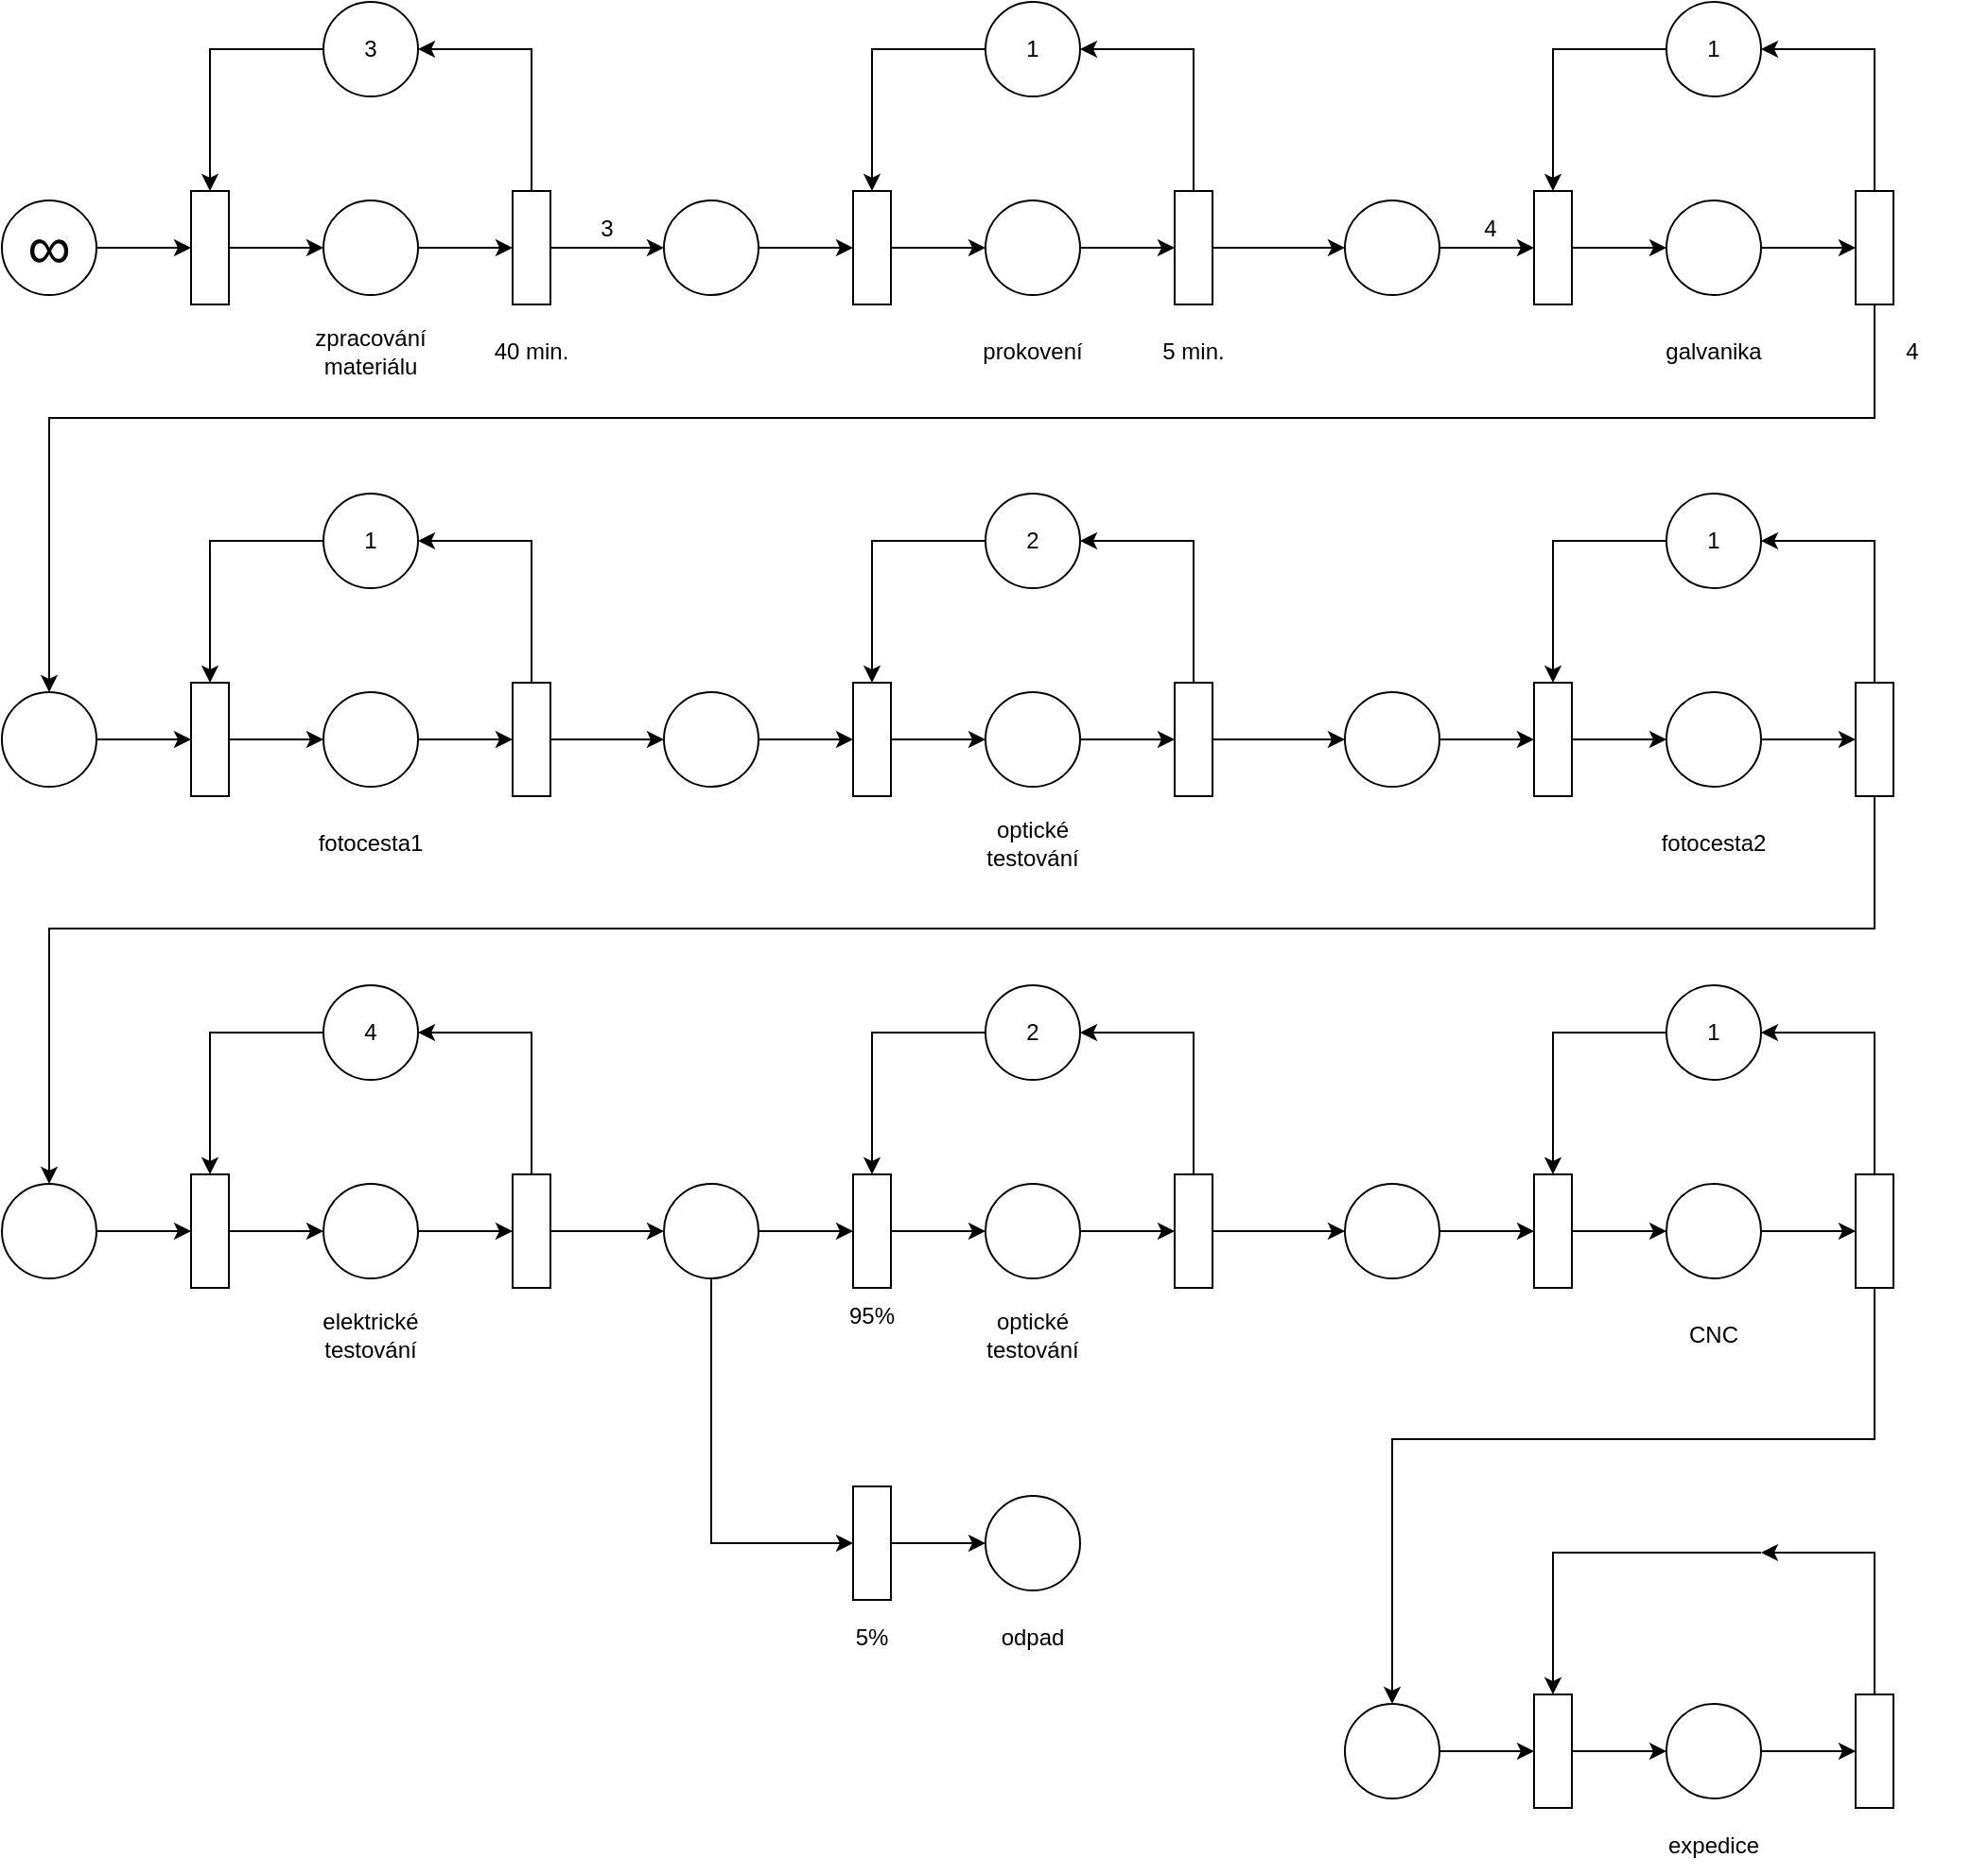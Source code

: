 <mxfile version="15.8.6" type="device"><diagram id="r7Fmwt5Pr1iFRIklypoW" name="Page-1"><mxGraphModel dx="1185" dy="635" grid="1" gridSize="10" guides="1" tooltips="1" connect="1" arrows="1" fold="1" page="1" pageScale="1" pageWidth="1654" pageHeight="1169" math="0" shadow="0"><root><mxCell id="0"/><mxCell id="1" parent="0"/><mxCell id="nEecDAfmB_HKi7X1Kq2P-47" style="edgeStyle=orthogonalEdgeStyle;rounded=0;orthogonalLoop=1;jettySize=auto;html=1;exitX=1;exitY=0.5;exitDx=0;exitDy=0;entryX=0.5;entryY=0;entryDx=0;entryDy=0;" edge="1" parent="1" source="nEecDAfmB_HKi7X1Kq2P-1" target="nEecDAfmB_HKi7X1Kq2P-20"><mxGeometry relative="1" as="geometry"><Array as="points"><mxPoint x="180" y="75"/></Array></mxGeometry></mxCell><mxCell id="nEecDAfmB_HKi7X1Kq2P-1" value="3" style="ellipse;whiteSpace=wrap;html=1;aspect=fixed;" vertex="1" parent="1"><mxGeometry x="240" y="50" width="50" height="50" as="geometry"/></mxCell><mxCell id="nEecDAfmB_HKi7X1Kq2P-55" style="edgeStyle=orthogonalEdgeStyle;rounded=0;orthogonalLoop=1;jettySize=auto;html=1;entryX=0;entryY=0.5;entryDx=0;entryDy=0;" edge="1" parent="1" source="nEecDAfmB_HKi7X1Kq2P-11" target="nEecDAfmB_HKi7X1Kq2P-21"><mxGeometry relative="1" as="geometry"/></mxCell><mxCell id="nEecDAfmB_HKi7X1Kq2P-11" value="" style="ellipse;whiteSpace=wrap;html=1;aspect=fixed;" vertex="1" parent="1"><mxGeometry x="240" y="155" width="50" height="50" as="geometry"/></mxCell><mxCell id="nEecDAfmB_HKi7X1Kq2P-48" style="edgeStyle=orthogonalEdgeStyle;rounded=0;orthogonalLoop=1;jettySize=auto;html=1;entryX=0;entryY=0.5;entryDx=0;entryDy=0;" edge="1" parent="1" source="nEecDAfmB_HKi7X1Kq2P-12" target="nEecDAfmB_HKi7X1Kq2P-20"><mxGeometry relative="1" as="geometry"/></mxCell><mxCell id="nEecDAfmB_HKi7X1Kq2P-12" value="&lt;span style=&quot;font-family: &amp;#34;arial&amp;#34; , sans-serif ; font-size: 32px ; text-align: left ; background-color: rgb(255 , 255 , 255)&quot;&gt;∞&lt;/span&gt;" style="ellipse;whiteSpace=wrap;html=1;aspect=fixed;" vertex="1" parent="1"><mxGeometry x="70" y="155" width="50" height="50" as="geometry"/></mxCell><mxCell id="nEecDAfmB_HKi7X1Kq2P-49" style="edgeStyle=orthogonalEdgeStyle;rounded=0;orthogonalLoop=1;jettySize=auto;html=1;entryX=0;entryY=0.5;entryDx=0;entryDy=0;" edge="1" parent="1" source="nEecDAfmB_HKi7X1Kq2P-20" target="nEecDAfmB_HKi7X1Kq2P-11"><mxGeometry relative="1" as="geometry"/></mxCell><mxCell id="nEecDAfmB_HKi7X1Kq2P-20" value="" style="rounded=0;whiteSpace=wrap;html=1;" vertex="1" parent="1"><mxGeometry x="170" y="150" width="20" height="60" as="geometry"/></mxCell><mxCell id="nEecDAfmB_HKi7X1Kq2P-77" style="edgeStyle=orthogonalEdgeStyle;rounded=0;orthogonalLoop=1;jettySize=auto;html=1;entryX=1;entryY=0.5;entryDx=0;entryDy=0;" edge="1" parent="1" source="nEecDAfmB_HKi7X1Kq2P-21" target="nEecDAfmB_HKi7X1Kq2P-1"><mxGeometry relative="1" as="geometry"><Array as="points"><mxPoint x="350" y="75"/></Array></mxGeometry></mxCell><mxCell id="nEecDAfmB_HKi7X1Kq2P-122" style="edgeStyle=orthogonalEdgeStyle;rounded=0;orthogonalLoop=1;jettySize=auto;html=1;entryX=0;entryY=0.5;entryDx=0;entryDy=0;" edge="1" parent="1" source="nEecDAfmB_HKi7X1Kq2P-21" target="nEecDAfmB_HKi7X1Kq2P-83"><mxGeometry relative="1" as="geometry"/></mxCell><mxCell id="nEecDAfmB_HKi7X1Kq2P-21" value="" style="rounded=0;whiteSpace=wrap;html=1;" vertex="1" parent="1"><mxGeometry x="340" y="150" width="20" height="60" as="geometry"/></mxCell><mxCell id="nEecDAfmB_HKi7X1Kq2P-78" style="edgeStyle=orthogonalEdgeStyle;rounded=0;orthogonalLoop=1;jettySize=auto;html=1;exitX=1;exitY=0.5;exitDx=0;exitDy=0;entryX=0.5;entryY=0;entryDx=0;entryDy=0;" edge="1" parent="1" source="nEecDAfmB_HKi7X1Kq2P-79" target="nEecDAfmB_HKi7X1Kq2P-85"><mxGeometry relative="1" as="geometry"><Array as="points"><mxPoint x="530" y="75"/></Array></mxGeometry></mxCell><mxCell id="nEecDAfmB_HKi7X1Kq2P-79" value="1" style="ellipse;whiteSpace=wrap;html=1;aspect=fixed;" vertex="1" parent="1"><mxGeometry x="590" y="50" width="50" height="50" as="geometry"/></mxCell><mxCell id="nEecDAfmB_HKi7X1Kq2P-80" style="edgeStyle=orthogonalEdgeStyle;rounded=0;orthogonalLoop=1;jettySize=auto;html=1;entryX=0;entryY=0.5;entryDx=0;entryDy=0;" edge="1" parent="1" source="nEecDAfmB_HKi7X1Kq2P-81" target="nEecDAfmB_HKi7X1Kq2P-87"><mxGeometry relative="1" as="geometry"/></mxCell><mxCell id="nEecDAfmB_HKi7X1Kq2P-81" value="" style="ellipse;whiteSpace=wrap;html=1;aspect=fixed;" vertex="1" parent="1"><mxGeometry x="590" y="155" width="50" height="50" as="geometry"/></mxCell><mxCell id="nEecDAfmB_HKi7X1Kq2P-82" style="edgeStyle=orthogonalEdgeStyle;rounded=0;orthogonalLoop=1;jettySize=auto;html=1;entryX=0;entryY=0.5;entryDx=0;entryDy=0;" edge="1" parent="1" source="nEecDAfmB_HKi7X1Kq2P-83" target="nEecDAfmB_HKi7X1Kq2P-85"><mxGeometry relative="1" as="geometry"/></mxCell><mxCell id="nEecDAfmB_HKi7X1Kq2P-83" value="" style="ellipse;whiteSpace=wrap;html=1;aspect=fixed;" vertex="1" parent="1"><mxGeometry x="420" y="155" width="50" height="50" as="geometry"/></mxCell><mxCell id="nEecDAfmB_HKi7X1Kq2P-84" style="edgeStyle=orthogonalEdgeStyle;rounded=0;orthogonalLoop=1;jettySize=auto;html=1;entryX=0;entryY=0.5;entryDx=0;entryDy=0;" edge="1" parent="1" source="nEecDAfmB_HKi7X1Kq2P-85" target="nEecDAfmB_HKi7X1Kq2P-81"><mxGeometry relative="1" as="geometry"/></mxCell><mxCell id="nEecDAfmB_HKi7X1Kq2P-85" value="" style="rounded=0;whiteSpace=wrap;html=1;" vertex="1" parent="1"><mxGeometry x="520" y="150" width="20" height="60" as="geometry"/></mxCell><mxCell id="nEecDAfmB_HKi7X1Kq2P-86" style="edgeStyle=orthogonalEdgeStyle;rounded=0;orthogonalLoop=1;jettySize=auto;html=1;entryX=1;entryY=0.5;entryDx=0;entryDy=0;" edge="1" parent="1" source="nEecDAfmB_HKi7X1Kq2P-87" target="nEecDAfmB_HKi7X1Kq2P-79"><mxGeometry relative="1" as="geometry"><Array as="points"><mxPoint x="700" y="75"/></Array></mxGeometry></mxCell><mxCell id="nEecDAfmB_HKi7X1Kq2P-123" style="edgeStyle=orthogonalEdgeStyle;rounded=0;orthogonalLoop=1;jettySize=auto;html=1;entryX=0;entryY=0.5;entryDx=0;entryDy=0;" edge="1" parent="1" source="nEecDAfmB_HKi7X1Kq2P-87" target="nEecDAfmB_HKi7X1Kq2P-93"><mxGeometry relative="1" as="geometry"/></mxCell><mxCell id="nEecDAfmB_HKi7X1Kq2P-87" value="" style="rounded=0;whiteSpace=wrap;html=1;" vertex="1" parent="1"><mxGeometry x="690" y="150" width="20" height="60" as="geometry"/></mxCell><mxCell id="nEecDAfmB_HKi7X1Kq2P-88" style="edgeStyle=orthogonalEdgeStyle;rounded=0;orthogonalLoop=1;jettySize=auto;html=1;exitX=1;exitY=0.5;exitDx=0;exitDy=0;entryX=0.5;entryY=0;entryDx=0;entryDy=0;" edge="1" parent="1" source="nEecDAfmB_HKi7X1Kq2P-89" target="nEecDAfmB_HKi7X1Kq2P-95"><mxGeometry relative="1" as="geometry"><Array as="points"><mxPoint x="890" y="75"/></Array></mxGeometry></mxCell><mxCell id="nEecDAfmB_HKi7X1Kq2P-89" value="1" style="ellipse;whiteSpace=wrap;html=1;aspect=fixed;" vertex="1" parent="1"><mxGeometry x="950" y="50" width="50" height="50" as="geometry"/></mxCell><mxCell id="nEecDAfmB_HKi7X1Kq2P-90" style="edgeStyle=orthogonalEdgeStyle;rounded=0;orthogonalLoop=1;jettySize=auto;html=1;entryX=0;entryY=0.5;entryDx=0;entryDy=0;" edge="1" parent="1" source="nEecDAfmB_HKi7X1Kq2P-91" target="nEecDAfmB_HKi7X1Kq2P-97"><mxGeometry relative="1" as="geometry"/></mxCell><mxCell id="nEecDAfmB_HKi7X1Kq2P-91" value="" style="ellipse;whiteSpace=wrap;html=1;aspect=fixed;" vertex="1" parent="1"><mxGeometry x="950" y="155" width="50" height="50" as="geometry"/></mxCell><mxCell id="nEecDAfmB_HKi7X1Kq2P-92" style="edgeStyle=orthogonalEdgeStyle;rounded=0;orthogonalLoop=1;jettySize=auto;html=1;entryX=0;entryY=0.5;entryDx=0;entryDy=0;" edge="1" parent="1" source="nEecDAfmB_HKi7X1Kq2P-93" target="nEecDAfmB_HKi7X1Kq2P-95"><mxGeometry relative="1" as="geometry"/></mxCell><mxCell id="nEecDAfmB_HKi7X1Kq2P-93" value="" style="ellipse;whiteSpace=wrap;html=1;aspect=fixed;" vertex="1" parent="1"><mxGeometry x="780" y="155" width="50" height="50" as="geometry"/></mxCell><mxCell id="nEecDAfmB_HKi7X1Kq2P-94" style="edgeStyle=orthogonalEdgeStyle;rounded=0;orthogonalLoop=1;jettySize=auto;html=1;entryX=0;entryY=0.5;entryDx=0;entryDy=0;" edge="1" parent="1" source="nEecDAfmB_HKi7X1Kq2P-95" target="nEecDAfmB_HKi7X1Kq2P-91"><mxGeometry relative="1" as="geometry"/></mxCell><mxCell id="nEecDAfmB_HKi7X1Kq2P-95" value="" style="rounded=0;whiteSpace=wrap;html=1;" vertex="1" parent="1"><mxGeometry x="880" y="150" width="20" height="60" as="geometry"/></mxCell><mxCell id="nEecDAfmB_HKi7X1Kq2P-96" style="edgeStyle=orthogonalEdgeStyle;rounded=0;orthogonalLoop=1;jettySize=auto;html=1;entryX=1;entryY=0.5;entryDx=0;entryDy=0;" edge="1" parent="1" source="nEecDAfmB_HKi7X1Kq2P-97" target="nEecDAfmB_HKi7X1Kq2P-89"><mxGeometry relative="1" as="geometry"><Array as="points"><mxPoint x="1060" y="75"/></Array></mxGeometry></mxCell><mxCell id="nEecDAfmB_HKi7X1Kq2P-136" style="edgeStyle=orthogonalEdgeStyle;rounded=0;orthogonalLoop=1;jettySize=auto;html=1;entryX=0.5;entryY=0;entryDx=0;entryDy=0;" edge="1" parent="1" source="nEecDAfmB_HKi7X1Kq2P-97" target="nEecDAfmB_HKi7X1Kq2P-103"><mxGeometry relative="1" as="geometry"><Array as="points"><mxPoint x="1060" y="270"/><mxPoint x="95" y="270"/></Array></mxGeometry></mxCell><mxCell id="nEecDAfmB_HKi7X1Kq2P-97" value="" style="rounded=0;whiteSpace=wrap;html=1;" vertex="1" parent="1"><mxGeometry x="1050" y="150" width="20" height="60" as="geometry"/></mxCell><mxCell id="nEecDAfmB_HKi7X1Kq2P-98" style="edgeStyle=orthogonalEdgeStyle;rounded=0;orthogonalLoop=1;jettySize=auto;html=1;exitX=1;exitY=0.5;exitDx=0;exitDy=0;entryX=0.5;entryY=0;entryDx=0;entryDy=0;" edge="1" parent="1" source="nEecDAfmB_HKi7X1Kq2P-99" target="nEecDAfmB_HKi7X1Kq2P-105"><mxGeometry relative="1" as="geometry"><Array as="points"><mxPoint x="180" y="335"/></Array></mxGeometry></mxCell><mxCell id="nEecDAfmB_HKi7X1Kq2P-99" value="1" style="ellipse;whiteSpace=wrap;html=1;aspect=fixed;" vertex="1" parent="1"><mxGeometry x="240" y="310" width="50" height="50" as="geometry"/></mxCell><mxCell id="nEecDAfmB_HKi7X1Kq2P-100" style="edgeStyle=orthogonalEdgeStyle;rounded=0;orthogonalLoop=1;jettySize=auto;html=1;entryX=0;entryY=0.5;entryDx=0;entryDy=0;" edge="1" parent="1" source="nEecDAfmB_HKi7X1Kq2P-101" target="nEecDAfmB_HKi7X1Kq2P-107"><mxGeometry relative="1" as="geometry"/></mxCell><mxCell id="nEecDAfmB_HKi7X1Kq2P-101" value="" style="ellipse;whiteSpace=wrap;html=1;aspect=fixed;" vertex="1" parent="1"><mxGeometry x="240" y="415" width="50" height="50" as="geometry"/></mxCell><mxCell id="nEecDAfmB_HKi7X1Kq2P-102" style="edgeStyle=orthogonalEdgeStyle;rounded=0;orthogonalLoop=1;jettySize=auto;html=1;entryX=0;entryY=0.5;entryDx=0;entryDy=0;" edge="1" parent="1" source="nEecDAfmB_HKi7X1Kq2P-103" target="nEecDAfmB_HKi7X1Kq2P-105"><mxGeometry relative="1" as="geometry"/></mxCell><mxCell id="nEecDAfmB_HKi7X1Kq2P-103" value="" style="ellipse;whiteSpace=wrap;html=1;aspect=fixed;" vertex="1" parent="1"><mxGeometry x="70" y="415" width="50" height="50" as="geometry"/></mxCell><mxCell id="nEecDAfmB_HKi7X1Kq2P-104" style="edgeStyle=orthogonalEdgeStyle;rounded=0;orthogonalLoop=1;jettySize=auto;html=1;entryX=0;entryY=0.5;entryDx=0;entryDy=0;" edge="1" parent="1" source="nEecDAfmB_HKi7X1Kq2P-105" target="nEecDAfmB_HKi7X1Kq2P-101"><mxGeometry relative="1" as="geometry"/></mxCell><mxCell id="nEecDAfmB_HKi7X1Kq2P-105" value="" style="rounded=0;whiteSpace=wrap;html=1;" vertex="1" parent="1"><mxGeometry x="170" y="410" width="20" height="60" as="geometry"/></mxCell><mxCell id="nEecDAfmB_HKi7X1Kq2P-106" style="edgeStyle=orthogonalEdgeStyle;rounded=0;orthogonalLoop=1;jettySize=auto;html=1;entryX=1;entryY=0.5;entryDx=0;entryDy=0;" edge="1" parent="1" source="nEecDAfmB_HKi7X1Kq2P-107" target="nEecDAfmB_HKi7X1Kq2P-99"><mxGeometry relative="1" as="geometry"><Array as="points"><mxPoint x="350" y="335"/></Array></mxGeometry></mxCell><mxCell id="nEecDAfmB_HKi7X1Kq2P-134" style="edgeStyle=orthogonalEdgeStyle;rounded=0;orthogonalLoop=1;jettySize=auto;html=1;entryX=0;entryY=0.5;entryDx=0;entryDy=0;" edge="1" parent="1" source="nEecDAfmB_HKi7X1Kq2P-107" target="nEecDAfmB_HKi7X1Kq2P-113"><mxGeometry relative="1" as="geometry"/></mxCell><mxCell id="nEecDAfmB_HKi7X1Kq2P-107" value="" style="rounded=0;whiteSpace=wrap;html=1;" vertex="1" parent="1"><mxGeometry x="340" y="410" width="20" height="60" as="geometry"/></mxCell><mxCell id="nEecDAfmB_HKi7X1Kq2P-108" style="edgeStyle=orthogonalEdgeStyle;rounded=0;orthogonalLoop=1;jettySize=auto;html=1;exitX=1;exitY=0.5;exitDx=0;exitDy=0;entryX=0.5;entryY=0;entryDx=0;entryDy=0;" edge="1" parent="1" source="nEecDAfmB_HKi7X1Kq2P-109" target="nEecDAfmB_HKi7X1Kq2P-115"><mxGeometry relative="1" as="geometry"><Array as="points"><mxPoint x="530" y="335"/></Array></mxGeometry></mxCell><mxCell id="nEecDAfmB_HKi7X1Kq2P-109" value="2" style="ellipse;whiteSpace=wrap;html=1;aspect=fixed;" vertex="1" parent="1"><mxGeometry x="590" y="310" width="50" height="50" as="geometry"/></mxCell><mxCell id="nEecDAfmB_HKi7X1Kq2P-110" style="edgeStyle=orthogonalEdgeStyle;rounded=0;orthogonalLoop=1;jettySize=auto;html=1;entryX=0;entryY=0.5;entryDx=0;entryDy=0;" edge="1" parent="1" source="nEecDAfmB_HKi7X1Kq2P-111" target="nEecDAfmB_HKi7X1Kq2P-117"><mxGeometry relative="1" as="geometry"/></mxCell><mxCell id="nEecDAfmB_HKi7X1Kq2P-111" value="" style="ellipse;whiteSpace=wrap;html=1;aspect=fixed;" vertex="1" parent="1"><mxGeometry x="590" y="415" width="50" height="50" as="geometry"/></mxCell><mxCell id="nEecDAfmB_HKi7X1Kq2P-112" style="edgeStyle=orthogonalEdgeStyle;rounded=0;orthogonalLoop=1;jettySize=auto;html=1;entryX=0;entryY=0.5;entryDx=0;entryDy=0;" edge="1" parent="1" source="nEecDAfmB_HKi7X1Kq2P-113" target="nEecDAfmB_HKi7X1Kq2P-115"><mxGeometry relative="1" as="geometry"/></mxCell><mxCell id="nEecDAfmB_HKi7X1Kq2P-113" value="" style="ellipse;whiteSpace=wrap;html=1;aspect=fixed;" vertex="1" parent="1"><mxGeometry x="420" y="415" width="50" height="50" as="geometry"/></mxCell><mxCell id="nEecDAfmB_HKi7X1Kq2P-114" style="edgeStyle=orthogonalEdgeStyle;rounded=0;orthogonalLoop=1;jettySize=auto;html=1;entryX=0;entryY=0.5;entryDx=0;entryDy=0;" edge="1" parent="1" source="nEecDAfmB_HKi7X1Kq2P-115" target="nEecDAfmB_HKi7X1Kq2P-111"><mxGeometry relative="1" as="geometry"/></mxCell><mxCell id="nEecDAfmB_HKi7X1Kq2P-115" value="" style="rounded=0;whiteSpace=wrap;html=1;" vertex="1" parent="1"><mxGeometry x="520" y="410" width="20" height="60" as="geometry"/></mxCell><mxCell id="nEecDAfmB_HKi7X1Kq2P-116" style="edgeStyle=orthogonalEdgeStyle;rounded=0;orthogonalLoop=1;jettySize=auto;html=1;entryX=1;entryY=0.5;entryDx=0;entryDy=0;" edge="1" parent="1" source="nEecDAfmB_HKi7X1Kq2P-117" target="nEecDAfmB_HKi7X1Kq2P-109"><mxGeometry relative="1" as="geometry"><Array as="points"><mxPoint x="700" y="335"/></Array></mxGeometry></mxCell><mxCell id="nEecDAfmB_HKi7X1Kq2P-135" style="edgeStyle=orthogonalEdgeStyle;rounded=0;orthogonalLoop=1;jettySize=auto;html=1;entryX=0;entryY=0.5;entryDx=0;entryDy=0;" edge="1" parent="1" source="nEecDAfmB_HKi7X1Kq2P-117" target="nEecDAfmB_HKi7X1Kq2P-129"><mxGeometry relative="1" as="geometry"/></mxCell><mxCell id="nEecDAfmB_HKi7X1Kq2P-117" value="" style="rounded=0;whiteSpace=wrap;html=1;" vertex="1" parent="1"><mxGeometry x="690" y="410" width="20" height="60" as="geometry"/></mxCell><mxCell id="nEecDAfmB_HKi7X1Kq2P-124" style="edgeStyle=orthogonalEdgeStyle;rounded=0;orthogonalLoop=1;jettySize=auto;html=1;exitX=1;exitY=0.5;exitDx=0;exitDy=0;entryX=0.5;entryY=0;entryDx=0;entryDy=0;" edge="1" parent="1" source="nEecDAfmB_HKi7X1Kq2P-125" target="nEecDAfmB_HKi7X1Kq2P-131"><mxGeometry relative="1" as="geometry"><Array as="points"><mxPoint x="890" y="335"/></Array></mxGeometry></mxCell><mxCell id="nEecDAfmB_HKi7X1Kq2P-125" value="1" style="ellipse;whiteSpace=wrap;html=1;aspect=fixed;" vertex="1" parent="1"><mxGeometry x="950" y="310" width="50" height="50" as="geometry"/></mxCell><mxCell id="nEecDAfmB_HKi7X1Kq2P-126" style="edgeStyle=orthogonalEdgeStyle;rounded=0;orthogonalLoop=1;jettySize=auto;html=1;entryX=0;entryY=0.5;entryDx=0;entryDy=0;" edge="1" parent="1" source="nEecDAfmB_HKi7X1Kq2P-127" target="nEecDAfmB_HKi7X1Kq2P-133"><mxGeometry relative="1" as="geometry"/></mxCell><mxCell id="nEecDAfmB_HKi7X1Kq2P-127" value="" style="ellipse;whiteSpace=wrap;html=1;aspect=fixed;" vertex="1" parent="1"><mxGeometry x="950" y="415" width="50" height="50" as="geometry"/></mxCell><mxCell id="nEecDAfmB_HKi7X1Kq2P-128" style="edgeStyle=orthogonalEdgeStyle;rounded=0;orthogonalLoop=1;jettySize=auto;html=1;entryX=0;entryY=0.5;entryDx=0;entryDy=0;" edge="1" parent="1" source="nEecDAfmB_HKi7X1Kq2P-129" target="nEecDAfmB_HKi7X1Kq2P-131"><mxGeometry relative="1" as="geometry"/></mxCell><mxCell id="nEecDAfmB_HKi7X1Kq2P-129" value="" style="ellipse;whiteSpace=wrap;html=1;aspect=fixed;" vertex="1" parent="1"><mxGeometry x="780" y="415" width="50" height="50" as="geometry"/></mxCell><mxCell id="nEecDAfmB_HKi7X1Kq2P-130" style="edgeStyle=orthogonalEdgeStyle;rounded=0;orthogonalLoop=1;jettySize=auto;html=1;entryX=0;entryY=0.5;entryDx=0;entryDy=0;" edge="1" parent="1" source="nEecDAfmB_HKi7X1Kq2P-131" target="nEecDAfmB_HKi7X1Kq2P-127"><mxGeometry relative="1" as="geometry"/></mxCell><mxCell id="nEecDAfmB_HKi7X1Kq2P-131" value="" style="rounded=0;whiteSpace=wrap;html=1;" vertex="1" parent="1"><mxGeometry x="880" y="410" width="20" height="60" as="geometry"/></mxCell><mxCell id="nEecDAfmB_HKi7X1Kq2P-132" style="edgeStyle=orthogonalEdgeStyle;rounded=0;orthogonalLoop=1;jettySize=auto;html=1;entryX=1;entryY=0.5;entryDx=0;entryDy=0;" edge="1" parent="1" source="nEecDAfmB_HKi7X1Kq2P-133" target="nEecDAfmB_HKi7X1Kq2P-125"><mxGeometry relative="1" as="geometry"><Array as="points"><mxPoint x="1060" y="335"/></Array></mxGeometry></mxCell><mxCell id="nEecDAfmB_HKi7X1Kq2P-178" style="edgeStyle=orthogonalEdgeStyle;rounded=0;orthogonalLoop=1;jettySize=auto;html=1;entryX=0.5;entryY=0;entryDx=0;entryDy=0;fontColor=#000000;" edge="1" parent="1" source="nEecDAfmB_HKi7X1Kq2P-133" target="nEecDAfmB_HKi7X1Kq2P-148"><mxGeometry relative="1" as="geometry"><Array as="points"><mxPoint x="1060" y="540"/><mxPoint x="95" y="540"/></Array></mxGeometry></mxCell><mxCell id="nEecDAfmB_HKi7X1Kq2P-133" value="" style="rounded=0;whiteSpace=wrap;html=1;" vertex="1" parent="1"><mxGeometry x="1050" y="410" width="20" height="60" as="geometry"/></mxCell><mxCell id="nEecDAfmB_HKi7X1Kq2P-137" value="zpracování&lt;br&gt;materiálu" style="text;html=1;strokeColor=none;fillColor=none;align=center;verticalAlign=middle;whiteSpace=wrap;rounded=0;labelBackgroundColor=#FFFFFF;fontColor=#000000;" vertex="1" parent="1"><mxGeometry x="235" y="220" width="60" height="30" as="geometry"/></mxCell><mxCell id="nEecDAfmB_HKi7X1Kq2P-138" value="prokovení" style="text;html=1;strokeColor=none;fillColor=none;align=center;verticalAlign=middle;whiteSpace=wrap;rounded=0;labelBackgroundColor=#FFFFFF;fontColor=#000000;" vertex="1" parent="1"><mxGeometry x="585" y="220" width="60" height="30" as="geometry"/></mxCell><mxCell id="nEecDAfmB_HKi7X1Kq2P-139" value="galvanika" style="text;html=1;strokeColor=none;fillColor=none;align=center;verticalAlign=middle;whiteSpace=wrap;rounded=0;labelBackgroundColor=#FFFFFF;fontColor=#000000;" vertex="1" parent="1"><mxGeometry x="945" y="220" width="60" height="30" as="geometry"/></mxCell><mxCell id="nEecDAfmB_HKi7X1Kq2P-140" value="fotocesta1" style="text;html=1;strokeColor=none;fillColor=none;align=center;verticalAlign=middle;whiteSpace=wrap;rounded=0;labelBackgroundColor=#FFFFFF;fontColor=#000000;" vertex="1" parent="1"><mxGeometry x="235" y="480" width="60" height="30" as="geometry"/></mxCell><mxCell id="nEecDAfmB_HKi7X1Kq2P-141" value="optické&lt;br&gt;testování" style="text;html=1;strokeColor=none;fillColor=none;align=center;verticalAlign=middle;whiteSpace=wrap;rounded=0;labelBackgroundColor=#FFFFFF;fontColor=#000000;" vertex="1" parent="1"><mxGeometry x="585" y="480" width="60" height="30" as="geometry"/></mxCell><mxCell id="nEecDAfmB_HKi7X1Kq2P-142" value="fotocesta2" style="text;html=1;strokeColor=none;fillColor=none;align=center;verticalAlign=middle;whiteSpace=wrap;rounded=0;labelBackgroundColor=#FFFFFF;fontColor=#000000;" vertex="1" parent="1"><mxGeometry x="945" y="480" width="60" height="30" as="geometry"/></mxCell><mxCell id="nEecDAfmB_HKi7X1Kq2P-143" style="edgeStyle=orthogonalEdgeStyle;rounded=0;orthogonalLoop=1;jettySize=auto;html=1;exitX=1;exitY=0.5;exitDx=0;exitDy=0;entryX=0.5;entryY=0;entryDx=0;entryDy=0;" edge="1" parent="1" source="nEecDAfmB_HKi7X1Kq2P-144" target="nEecDAfmB_HKi7X1Kq2P-150"><mxGeometry relative="1" as="geometry"><Array as="points"><mxPoint x="180" y="595"/></Array></mxGeometry></mxCell><mxCell id="nEecDAfmB_HKi7X1Kq2P-144" value="4" style="ellipse;whiteSpace=wrap;html=1;aspect=fixed;" vertex="1" parent="1"><mxGeometry x="240" y="570" width="50" height="50" as="geometry"/></mxCell><mxCell id="nEecDAfmB_HKi7X1Kq2P-145" style="edgeStyle=orthogonalEdgeStyle;rounded=0;orthogonalLoop=1;jettySize=auto;html=1;entryX=0;entryY=0.5;entryDx=0;entryDy=0;" edge="1" parent="1" source="nEecDAfmB_HKi7X1Kq2P-146" target="nEecDAfmB_HKi7X1Kq2P-153"><mxGeometry relative="1" as="geometry"/></mxCell><mxCell id="nEecDAfmB_HKi7X1Kq2P-146" value="" style="ellipse;whiteSpace=wrap;html=1;aspect=fixed;" vertex="1" parent="1"><mxGeometry x="240" y="675" width="50" height="50" as="geometry"/></mxCell><mxCell id="nEecDAfmB_HKi7X1Kq2P-147" style="edgeStyle=orthogonalEdgeStyle;rounded=0;orthogonalLoop=1;jettySize=auto;html=1;entryX=0;entryY=0.5;entryDx=0;entryDy=0;" edge="1" parent="1" source="nEecDAfmB_HKi7X1Kq2P-148" target="nEecDAfmB_HKi7X1Kq2P-150"><mxGeometry relative="1" as="geometry"/></mxCell><mxCell id="nEecDAfmB_HKi7X1Kq2P-148" value="" style="ellipse;whiteSpace=wrap;html=1;aspect=fixed;" vertex="1" parent="1"><mxGeometry x="70" y="675" width="50" height="50" as="geometry"/></mxCell><mxCell id="nEecDAfmB_HKi7X1Kq2P-149" style="edgeStyle=orthogonalEdgeStyle;rounded=0;orthogonalLoop=1;jettySize=auto;html=1;entryX=0;entryY=0.5;entryDx=0;entryDy=0;" edge="1" parent="1" source="nEecDAfmB_HKi7X1Kq2P-150" target="nEecDAfmB_HKi7X1Kq2P-146"><mxGeometry relative="1" as="geometry"/></mxCell><mxCell id="nEecDAfmB_HKi7X1Kq2P-150" value="" style="rounded=0;whiteSpace=wrap;html=1;" vertex="1" parent="1"><mxGeometry x="170" y="670" width="20" height="60" as="geometry"/></mxCell><mxCell id="nEecDAfmB_HKi7X1Kq2P-151" style="edgeStyle=orthogonalEdgeStyle;rounded=0;orthogonalLoop=1;jettySize=auto;html=1;entryX=1;entryY=0.5;entryDx=0;entryDy=0;" edge="1" parent="1" source="nEecDAfmB_HKi7X1Kq2P-153" target="nEecDAfmB_HKi7X1Kq2P-144"><mxGeometry relative="1" as="geometry"><Array as="points"><mxPoint x="350" y="595"/></Array></mxGeometry></mxCell><mxCell id="nEecDAfmB_HKi7X1Kq2P-152" style="edgeStyle=orthogonalEdgeStyle;rounded=0;orthogonalLoop=1;jettySize=auto;html=1;entryX=0;entryY=0.5;entryDx=0;entryDy=0;" edge="1" parent="1" source="nEecDAfmB_HKi7X1Kq2P-153" target="nEecDAfmB_HKi7X1Kq2P-159"><mxGeometry relative="1" as="geometry"/></mxCell><mxCell id="nEecDAfmB_HKi7X1Kq2P-153" value="" style="rounded=0;whiteSpace=wrap;html=1;" vertex="1" parent="1"><mxGeometry x="340" y="670" width="20" height="60" as="geometry"/></mxCell><mxCell id="nEecDAfmB_HKi7X1Kq2P-154" style="edgeStyle=orthogonalEdgeStyle;rounded=0;orthogonalLoop=1;jettySize=auto;html=1;exitX=1;exitY=0.5;exitDx=0;exitDy=0;entryX=0.5;entryY=0;entryDx=0;entryDy=0;" edge="1" parent="1" source="nEecDAfmB_HKi7X1Kq2P-155" target="nEecDAfmB_HKi7X1Kq2P-161"><mxGeometry relative="1" as="geometry"><Array as="points"><mxPoint x="530" y="595"/></Array></mxGeometry></mxCell><mxCell id="nEecDAfmB_HKi7X1Kq2P-155" value="2" style="ellipse;whiteSpace=wrap;html=1;aspect=fixed;" vertex="1" parent="1"><mxGeometry x="590" y="570" width="50" height="50" as="geometry"/></mxCell><mxCell id="nEecDAfmB_HKi7X1Kq2P-156" style="edgeStyle=orthogonalEdgeStyle;rounded=0;orthogonalLoop=1;jettySize=auto;html=1;entryX=0;entryY=0.5;entryDx=0;entryDy=0;" edge="1" parent="1" source="nEecDAfmB_HKi7X1Kq2P-157" target="nEecDAfmB_HKi7X1Kq2P-164"><mxGeometry relative="1" as="geometry"/></mxCell><mxCell id="nEecDAfmB_HKi7X1Kq2P-157" value="" style="ellipse;whiteSpace=wrap;html=1;aspect=fixed;" vertex="1" parent="1"><mxGeometry x="590" y="675" width="50" height="50" as="geometry"/></mxCell><mxCell id="nEecDAfmB_HKi7X1Kq2P-158" style="edgeStyle=orthogonalEdgeStyle;rounded=0;orthogonalLoop=1;jettySize=auto;html=1;entryX=0;entryY=0.5;entryDx=0;entryDy=0;" edge="1" parent="1" source="nEecDAfmB_HKi7X1Kq2P-159" target="nEecDAfmB_HKi7X1Kq2P-161"><mxGeometry relative="1" as="geometry"/></mxCell><mxCell id="nEecDAfmB_HKi7X1Kq2P-193" style="edgeStyle=orthogonalEdgeStyle;rounded=0;orthogonalLoop=1;jettySize=auto;html=1;entryX=0;entryY=0.5;entryDx=0;entryDy=0;fontColor=#000000;" edge="1" parent="1" source="nEecDAfmB_HKi7X1Kq2P-159" target="nEecDAfmB_HKi7X1Kq2P-192"><mxGeometry relative="1" as="geometry"><Array as="points"><mxPoint x="445" y="865"/></Array></mxGeometry></mxCell><mxCell id="nEecDAfmB_HKi7X1Kq2P-159" value="" style="ellipse;whiteSpace=wrap;html=1;aspect=fixed;" vertex="1" parent="1"><mxGeometry x="420" y="675" width="50" height="50" as="geometry"/></mxCell><mxCell id="nEecDAfmB_HKi7X1Kq2P-160" style="edgeStyle=orthogonalEdgeStyle;rounded=0;orthogonalLoop=1;jettySize=auto;html=1;entryX=0;entryY=0.5;entryDx=0;entryDy=0;" edge="1" parent="1" source="nEecDAfmB_HKi7X1Kq2P-161" target="nEecDAfmB_HKi7X1Kq2P-157"><mxGeometry relative="1" as="geometry"/></mxCell><mxCell id="nEecDAfmB_HKi7X1Kq2P-161" value="" style="rounded=0;whiteSpace=wrap;html=1;" vertex="1" parent="1"><mxGeometry x="520" y="670" width="20" height="60" as="geometry"/></mxCell><mxCell id="nEecDAfmB_HKi7X1Kq2P-162" style="edgeStyle=orthogonalEdgeStyle;rounded=0;orthogonalLoop=1;jettySize=auto;html=1;entryX=1;entryY=0.5;entryDx=0;entryDy=0;" edge="1" parent="1" source="nEecDAfmB_HKi7X1Kq2P-164" target="nEecDAfmB_HKi7X1Kq2P-155"><mxGeometry relative="1" as="geometry"><Array as="points"><mxPoint x="700" y="595"/></Array></mxGeometry></mxCell><mxCell id="nEecDAfmB_HKi7X1Kq2P-163" style="edgeStyle=orthogonalEdgeStyle;rounded=0;orthogonalLoop=1;jettySize=auto;html=1;entryX=0;entryY=0.5;entryDx=0;entryDy=0;" edge="1" parent="1" source="nEecDAfmB_HKi7X1Kq2P-164" target="nEecDAfmB_HKi7X1Kq2P-170"><mxGeometry relative="1" as="geometry"/></mxCell><mxCell id="nEecDAfmB_HKi7X1Kq2P-164" value="" style="rounded=0;whiteSpace=wrap;html=1;" vertex="1" parent="1"><mxGeometry x="690" y="670" width="20" height="60" as="geometry"/></mxCell><mxCell id="nEecDAfmB_HKi7X1Kq2P-165" style="edgeStyle=orthogonalEdgeStyle;rounded=0;orthogonalLoop=1;jettySize=auto;html=1;exitX=1;exitY=0.5;exitDx=0;exitDy=0;entryX=0.5;entryY=0;entryDx=0;entryDy=0;" edge="1" parent="1" source="nEecDAfmB_HKi7X1Kq2P-166" target="nEecDAfmB_HKi7X1Kq2P-172"><mxGeometry relative="1" as="geometry"><Array as="points"><mxPoint x="890" y="595"/></Array></mxGeometry></mxCell><mxCell id="nEecDAfmB_HKi7X1Kq2P-166" value="1" style="ellipse;whiteSpace=wrap;html=1;aspect=fixed;" vertex="1" parent="1"><mxGeometry x="950" y="570" width="50" height="50" as="geometry"/></mxCell><mxCell id="nEecDAfmB_HKi7X1Kq2P-167" style="edgeStyle=orthogonalEdgeStyle;rounded=0;orthogonalLoop=1;jettySize=auto;html=1;entryX=0;entryY=0.5;entryDx=0;entryDy=0;" edge="1" parent="1" source="nEecDAfmB_HKi7X1Kq2P-168" target="nEecDAfmB_HKi7X1Kq2P-174"><mxGeometry relative="1" as="geometry"/></mxCell><mxCell id="nEecDAfmB_HKi7X1Kq2P-168" value="" style="ellipse;whiteSpace=wrap;html=1;aspect=fixed;" vertex="1" parent="1"><mxGeometry x="950" y="675" width="50" height="50" as="geometry"/></mxCell><mxCell id="nEecDAfmB_HKi7X1Kq2P-169" style="edgeStyle=orthogonalEdgeStyle;rounded=0;orthogonalLoop=1;jettySize=auto;html=1;entryX=0;entryY=0.5;entryDx=0;entryDy=0;" edge="1" parent="1" source="nEecDAfmB_HKi7X1Kq2P-170" target="nEecDAfmB_HKi7X1Kq2P-172"><mxGeometry relative="1" as="geometry"/></mxCell><mxCell id="nEecDAfmB_HKi7X1Kq2P-170" value="" style="ellipse;whiteSpace=wrap;html=1;aspect=fixed;" vertex="1" parent="1"><mxGeometry x="780" y="675" width="50" height="50" as="geometry"/></mxCell><mxCell id="nEecDAfmB_HKi7X1Kq2P-171" style="edgeStyle=orthogonalEdgeStyle;rounded=0;orthogonalLoop=1;jettySize=auto;html=1;entryX=0;entryY=0.5;entryDx=0;entryDy=0;" edge="1" parent="1" source="nEecDAfmB_HKi7X1Kq2P-172" target="nEecDAfmB_HKi7X1Kq2P-168"><mxGeometry relative="1" as="geometry"/></mxCell><mxCell id="nEecDAfmB_HKi7X1Kq2P-172" value="" style="rounded=0;whiteSpace=wrap;html=1;" vertex="1" parent="1"><mxGeometry x="880" y="670" width="20" height="60" as="geometry"/></mxCell><mxCell id="nEecDAfmB_HKi7X1Kq2P-173" style="edgeStyle=orthogonalEdgeStyle;rounded=0;orthogonalLoop=1;jettySize=auto;html=1;entryX=1;entryY=0.5;entryDx=0;entryDy=0;" edge="1" parent="1" source="nEecDAfmB_HKi7X1Kq2P-174" target="nEecDAfmB_HKi7X1Kq2P-166"><mxGeometry relative="1" as="geometry"><Array as="points"><mxPoint x="1060" y="595"/></Array></mxGeometry></mxCell><mxCell id="nEecDAfmB_HKi7X1Kq2P-223" style="edgeStyle=orthogonalEdgeStyle;rounded=0;orthogonalLoop=1;jettySize=auto;html=1;fontColor=#000000;" edge="1" parent="1" source="nEecDAfmB_HKi7X1Kq2P-174" target="nEecDAfmB_HKi7X1Kq2P-218"><mxGeometry relative="1" as="geometry"><Array as="points"><mxPoint x="1060" y="810"/><mxPoint x="805" y="810"/></Array></mxGeometry></mxCell><mxCell id="nEecDAfmB_HKi7X1Kq2P-174" value="" style="rounded=0;whiteSpace=wrap;html=1;" vertex="1" parent="1"><mxGeometry x="1050" y="670" width="20" height="60" as="geometry"/></mxCell><mxCell id="nEecDAfmB_HKi7X1Kq2P-175" value="elektrické&lt;br&gt;testování" style="text;html=1;strokeColor=none;fillColor=none;align=center;verticalAlign=middle;whiteSpace=wrap;rounded=0;labelBackgroundColor=#FFFFFF;fontColor=#000000;" vertex="1" parent="1"><mxGeometry x="235" y="740" width="60" height="30" as="geometry"/></mxCell><mxCell id="nEecDAfmB_HKi7X1Kq2P-176" value="optické&lt;br&gt;testování" style="text;html=1;strokeColor=none;fillColor=none;align=center;verticalAlign=middle;whiteSpace=wrap;rounded=0;labelBackgroundColor=#FFFFFF;fontColor=#000000;" vertex="1" parent="1"><mxGeometry x="585" y="740" width="60" height="30" as="geometry"/></mxCell><mxCell id="nEecDAfmB_HKi7X1Kq2P-177" value="CNC" style="text;html=1;strokeColor=none;fillColor=none;align=center;verticalAlign=middle;whiteSpace=wrap;rounded=0;labelBackgroundColor=#FFFFFF;fontColor=#000000;" vertex="1" parent="1"><mxGeometry x="945" y="740" width="60" height="30" as="geometry"/></mxCell><mxCell id="nEecDAfmB_HKi7X1Kq2P-179" value="3" style="text;html=1;strokeColor=none;fillColor=none;align=center;verticalAlign=middle;whiteSpace=wrap;rounded=0;labelBackgroundColor=#FFFFFF;fontColor=#000000;" vertex="1" parent="1"><mxGeometry x="360" y="155" width="60" height="30" as="geometry"/></mxCell><mxCell id="nEecDAfmB_HKi7X1Kq2P-180" value="4" style="text;html=1;strokeColor=none;fillColor=none;align=center;verticalAlign=middle;whiteSpace=wrap;rounded=0;labelBackgroundColor=#FFFFFF;fontColor=#000000;" vertex="1" parent="1"><mxGeometry x="827" y="155" width="60" height="30" as="geometry"/></mxCell><mxCell id="nEecDAfmB_HKi7X1Kq2P-185" value="4" style="text;html=1;strokeColor=none;fillColor=none;align=center;verticalAlign=middle;whiteSpace=wrap;rounded=0;labelBackgroundColor=#FFFFFF;fontColor=#000000;" vertex="1" parent="1"><mxGeometry x="1050" y="220" width="60" height="30" as="geometry"/></mxCell><mxCell id="nEecDAfmB_HKi7X1Kq2P-198" style="edgeStyle=orthogonalEdgeStyle;rounded=0;orthogonalLoop=1;jettySize=auto;html=1;entryX=0;entryY=0.5;entryDx=0;entryDy=0;fontColor=#000000;" edge="1" parent="1" source="nEecDAfmB_HKi7X1Kq2P-192" target="nEecDAfmB_HKi7X1Kq2P-197"><mxGeometry relative="1" as="geometry"/></mxCell><mxCell id="nEecDAfmB_HKi7X1Kq2P-192" value="" style="rounded=0;whiteSpace=wrap;html=1;" vertex="1" parent="1"><mxGeometry x="520" y="835" width="20" height="60" as="geometry"/></mxCell><mxCell id="nEecDAfmB_HKi7X1Kq2P-194" value="5%" style="text;html=1;strokeColor=none;fillColor=none;align=center;verticalAlign=middle;whiteSpace=wrap;rounded=0;labelBackgroundColor=#FFFFFF;fontColor=#000000;" vertex="1" parent="1"><mxGeometry x="500" y="900" width="60" height="30" as="geometry"/></mxCell><mxCell id="nEecDAfmB_HKi7X1Kq2P-195" value="95%" style="text;html=1;strokeColor=none;fillColor=none;align=center;verticalAlign=middle;whiteSpace=wrap;rounded=0;labelBackgroundColor=#FFFFFF;fontColor=#000000;" vertex="1" parent="1"><mxGeometry x="500" y="730" width="60" height="30" as="geometry"/></mxCell><mxCell id="nEecDAfmB_HKi7X1Kq2P-197" value="" style="ellipse;whiteSpace=wrap;html=1;aspect=fixed;" vertex="1" parent="1"><mxGeometry x="590" y="840" width="50" height="50" as="geometry"/></mxCell><mxCell id="nEecDAfmB_HKi7X1Kq2P-199" value="odpad" style="text;html=1;strokeColor=none;fillColor=none;align=center;verticalAlign=middle;whiteSpace=wrap;rounded=0;labelBackgroundColor=#FFFFFF;fontColor=#000000;" vertex="1" parent="1"><mxGeometry x="585" y="900" width="60" height="30" as="geometry"/></mxCell><mxCell id="nEecDAfmB_HKi7X1Kq2P-214" style="edgeStyle=orthogonalEdgeStyle;rounded=0;orthogonalLoop=1;jettySize=auto;html=1;exitX=1;exitY=0.5;exitDx=0;exitDy=0;entryX=0.5;entryY=0;entryDx=0;entryDy=0;" edge="1" parent="1" target="nEecDAfmB_HKi7X1Kq2P-220"><mxGeometry relative="1" as="geometry"><Array as="points"><mxPoint x="890" y="870"/></Array><mxPoint x="1000" y="870" as="sourcePoint"/></mxGeometry></mxCell><mxCell id="nEecDAfmB_HKi7X1Kq2P-215" style="edgeStyle=orthogonalEdgeStyle;rounded=0;orthogonalLoop=1;jettySize=auto;html=1;entryX=0;entryY=0.5;entryDx=0;entryDy=0;" edge="1" parent="1" source="nEecDAfmB_HKi7X1Kq2P-216" target="nEecDAfmB_HKi7X1Kq2P-222"><mxGeometry relative="1" as="geometry"/></mxCell><mxCell id="nEecDAfmB_HKi7X1Kq2P-216" value="" style="ellipse;whiteSpace=wrap;html=1;aspect=fixed;" vertex="1" parent="1"><mxGeometry x="950" y="950" width="50" height="50" as="geometry"/></mxCell><mxCell id="nEecDAfmB_HKi7X1Kq2P-217" style="edgeStyle=orthogonalEdgeStyle;rounded=0;orthogonalLoop=1;jettySize=auto;html=1;entryX=0;entryY=0.5;entryDx=0;entryDy=0;" edge="1" parent="1" source="nEecDAfmB_HKi7X1Kq2P-218" target="nEecDAfmB_HKi7X1Kq2P-220"><mxGeometry relative="1" as="geometry"/></mxCell><mxCell id="nEecDAfmB_HKi7X1Kq2P-218" value="" style="ellipse;whiteSpace=wrap;html=1;aspect=fixed;" vertex="1" parent="1"><mxGeometry x="780" y="950" width="50" height="50" as="geometry"/></mxCell><mxCell id="nEecDAfmB_HKi7X1Kq2P-219" style="edgeStyle=orthogonalEdgeStyle;rounded=0;orthogonalLoop=1;jettySize=auto;html=1;entryX=0;entryY=0.5;entryDx=0;entryDy=0;" edge="1" parent="1" source="nEecDAfmB_HKi7X1Kq2P-220" target="nEecDAfmB_HKi7X1Kq2P-216"><mxGeometry relative="1" as="geometry"/></mxCell><mxCell id="nEecDAfmB_HKi7X1Kq2P-220" value="" style="rounded=0;whiteSpace=wrap;html=1;" vertex="1" parent="1"><mxGeometry x="880" y="945" width="20" height="60" as="geometry"/></mxCell><mxCell id="nEecDAfmB_HKi7X1Kq2P-221" style="edgeStyle=orthogonalEdgeStyle;rounded=0;orthogonalLoop=1;jettySize=auto;html=1;entryX=1;entryY=0.5;entryDx=0;entryDy=0;" edge="1" parent="1" source="nEecDAfmB_HKi7X1Kq2P-222"><mxGeometry relative="1" as="geometry"><Array as="points"><mxPoint x="1060" y="870"/></Array><mxPoint x="1000" y="870" as="targetPoint"/></mxGeometry></mxCell><mxCell id="nEecDAfmB_HKi7X1Kq2P-222" value="" style="rounded=0;whiteSpace=wrap;html=1;" vertex="1" parent="1"><mxGeometry x="1050" y="945" width="20" height="60" as="geometry"/></mxCell><mxCell id="nEecDAfmB_HKi7X1Kq2P-224" value="expedice" style="text;html=1;strokeColor=none;fillColor=none;align=center;verticalAlign=middle;whiteSpace=wrap;rounded=0;labelBackgroundColor=#FFFFFF;fontColor=#000000;" vertex="1" parent="1"><mxGeometry x="945" y="1010" width="60" height="30" as="geometry"/></mxCell><mxCell id="nEecDAfmB_HKi7X1Kq2P-225" value="40 min." style="text;html=1;strokeColor=none;fillColor=none;align=center;verticalAlign=middle;whiteSpace=wrap;rounded=0;labelBackgroundColor=#FFFFFF;fontColor=#000000;" vertex="1" parent="1"><mxGeometry x="320" y="220" width="60" height="30" as="geometry"/></mxCell><mxCell id="nEecDAfmB_HKi7X1Kq2P-226" value="5 min." style="text;html=1;strokeColor=none;fillColor=none;align=center;verticalAlign=middle;whiteSpace=wrap;rounded=0;labelBackgroundColor=#FFFFFF;fontColor=#000000;" vertex="1" parent="1"><mxGeometry x="670" y="220" width="60" height="30" as="geometry"/></mxCell></root></mxGraphModel></diagram></mxfile>